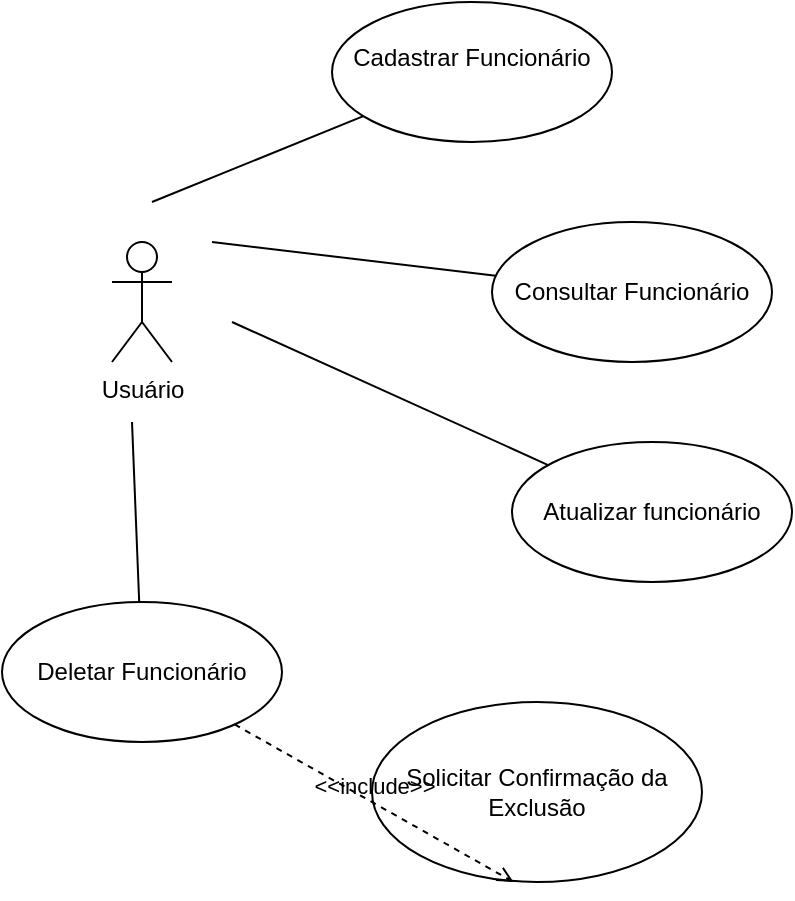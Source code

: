 <mxfile version="24.8.3">
  <diagram name="Página-1" id="hrfAsokoMp4sMWFc4LZD">
    <mxGraphModel dx="2259" dy="779" grid="1" gridSize="10" guides="1" tooltips="1" connect="1" arrows="1" fold="1" page="1" pageScale="1" pageWidth="827" pageHeight="1169" math="0" shadow="0">
      <root>
        <mxCell id="0" />
        <mxCell id="1" parent="0" />
        <mxCell id="fFJ17HflSRiBS5AeCkc2-12" style="rounded=0;orthogonalLoop=1;jettySize=auto;html=1;endArrow=none;endFill=0;" edge="1" parent="1" source="fFJ17HflSRiBS5AeCkc2-2">
          <mxGeometry relative="1" as="geometry">
            <mxPoint x="90" y="180" as="targetPoint" />
          </mxGeometry>
        </mxCell>
        <mxCell id="fFJ17HflSRiBS5AeCkc2-2" value="Consultar Funcionário" style="ellipse;whiteSpace=wrap;html=1;" vertex="1" parent="1">
          <mxGeometry x="230" y="170" width="140" height="70" as="geometry" />
        </mxCell>
        <mxCell id="fFJ17HflSRiBS5AeCkc2-3" value="Usuário" style="shape=umlActor;html=1;verticalLabelPosition=bottom;verticalAlign=top;align=center;" vertex="1" parent="1">
          <mxGeometry x="40" y="180" width="30" height="60" as="geometry" />
        </mxCell>
        <mxCell id="fFJ17HflSRiBS5AeCkc2-9" style="rounded=0;orthogonalLoop=1;jettySize=auto;html=1;endArrow=none;endFill=0;" edge="1" parent="1" source="fFJ17HflSRiBS5AeCkc2-4">
          <mxGeometry relative="1" as="geometry">
            <mxPoint x="60" y="160" as="targetPoint" />
          </mxGeometry>
        </mxCell>
        <mxCell id="fFJ17HflSRiBS5AeCkc2-4" value="Cadastrar Funcionário&lt;div&gt;&lt;br&gt;&lt;/div&gt;" style="ellipse;whiteSpace=wrap;html=1;" vertex="1" parent="1">
          <mxGeometry x="150" y="60" width="140" height="70" as="geometry" />
        </mxCell>
        <mxCell id="fFJ17HflSRiBS5AeCkc2-16" style="rounded=0;orthogonalLoop=1;jettySize=auto;html=1;endArrow=none;endFill=0;" edge="1" parent="1" source="fFJ17HflSRiBS5AeCkc2-5">
          <mxGeometry relative="1" as="geometry">
            <mxPoint x="50" y="270" as="targetPoint" />
          </mxGeometry>
        </mxCell>
        <mxCell id="fFJ17HflSRiBS5AeCkc2-5" value="Deletar Funcionário" style="ellipse;whiteSpace=wrap;html=1;" vertex="1" parent="1">
          <mxGeometry x="-15" y="360" width="140" height="70" as="geometry" />
        </mxCell>
        <mxCell id="fFJ17HflSRiBS5AeCkc2-13" style="rounded=0;orthogonalLoop=1;jettySize=auto;html=1;endArrow=none;endFill=0;" edge="1" parent="1" source="fFJ17HflSRiBS5AeCkc2-6">
          <mxGeometry relative="1" as="geometry">
            <mxPoint x="100" y="220" as="targetPoint" />
          </mxGeometry>
        </mxCell>
        <mxCell id="fFJ17HflSRiBS5AeCkc2-6" value="Atualizar funcionário" style="ellipse;whiteSpace=wrap;html=1;" vertex="1" parent="1">
          <mxGeometry x="240" y="280" width="140" height="70" as="geometry" />
        </mxCell>
        <mxCell id="fFJ17HflSRiBS5AeCkc2-7" value="Solicitar Confirmação da Exclusão" style="ellipse;whiteSpace=wrap;html=1;" vertex="1" parent="1">
          <mxGeometry x="170" y="410" width="165" height="90" as="geometry" />
        </mxCell>
        <mxCell id="fFJ17HflSRiBS5AeCkc2-18" value="&amp;lt;&amp;lt;include&amp;gt;&amp;gt;" style="edgeStyle=none;html=1;endArrow=open;verticalAlign=bottom;dashed=1;labelBackgroundColor=none;rounded=0;entryX=0.429;entryY=1;entryDx=0;entryDy=0;entryPerimeter=0;" edge="1" parent="1" source="fFJ17HflSRiBS5AeCkc2-5" target="fFJ17HflSRiBS5AeCkc2-7">
          <mxGeometry width="160" relative="1" as="geometry">
            <mxPoint x="140" y="420" as="sourcePoint" />
            <mxPoint x="300" y="420" as="targetPoint" />
          </mxGeometry>
        </mxCell>
      </root>
    </mxGraphModel>
  </diagram>
</mxfile>
